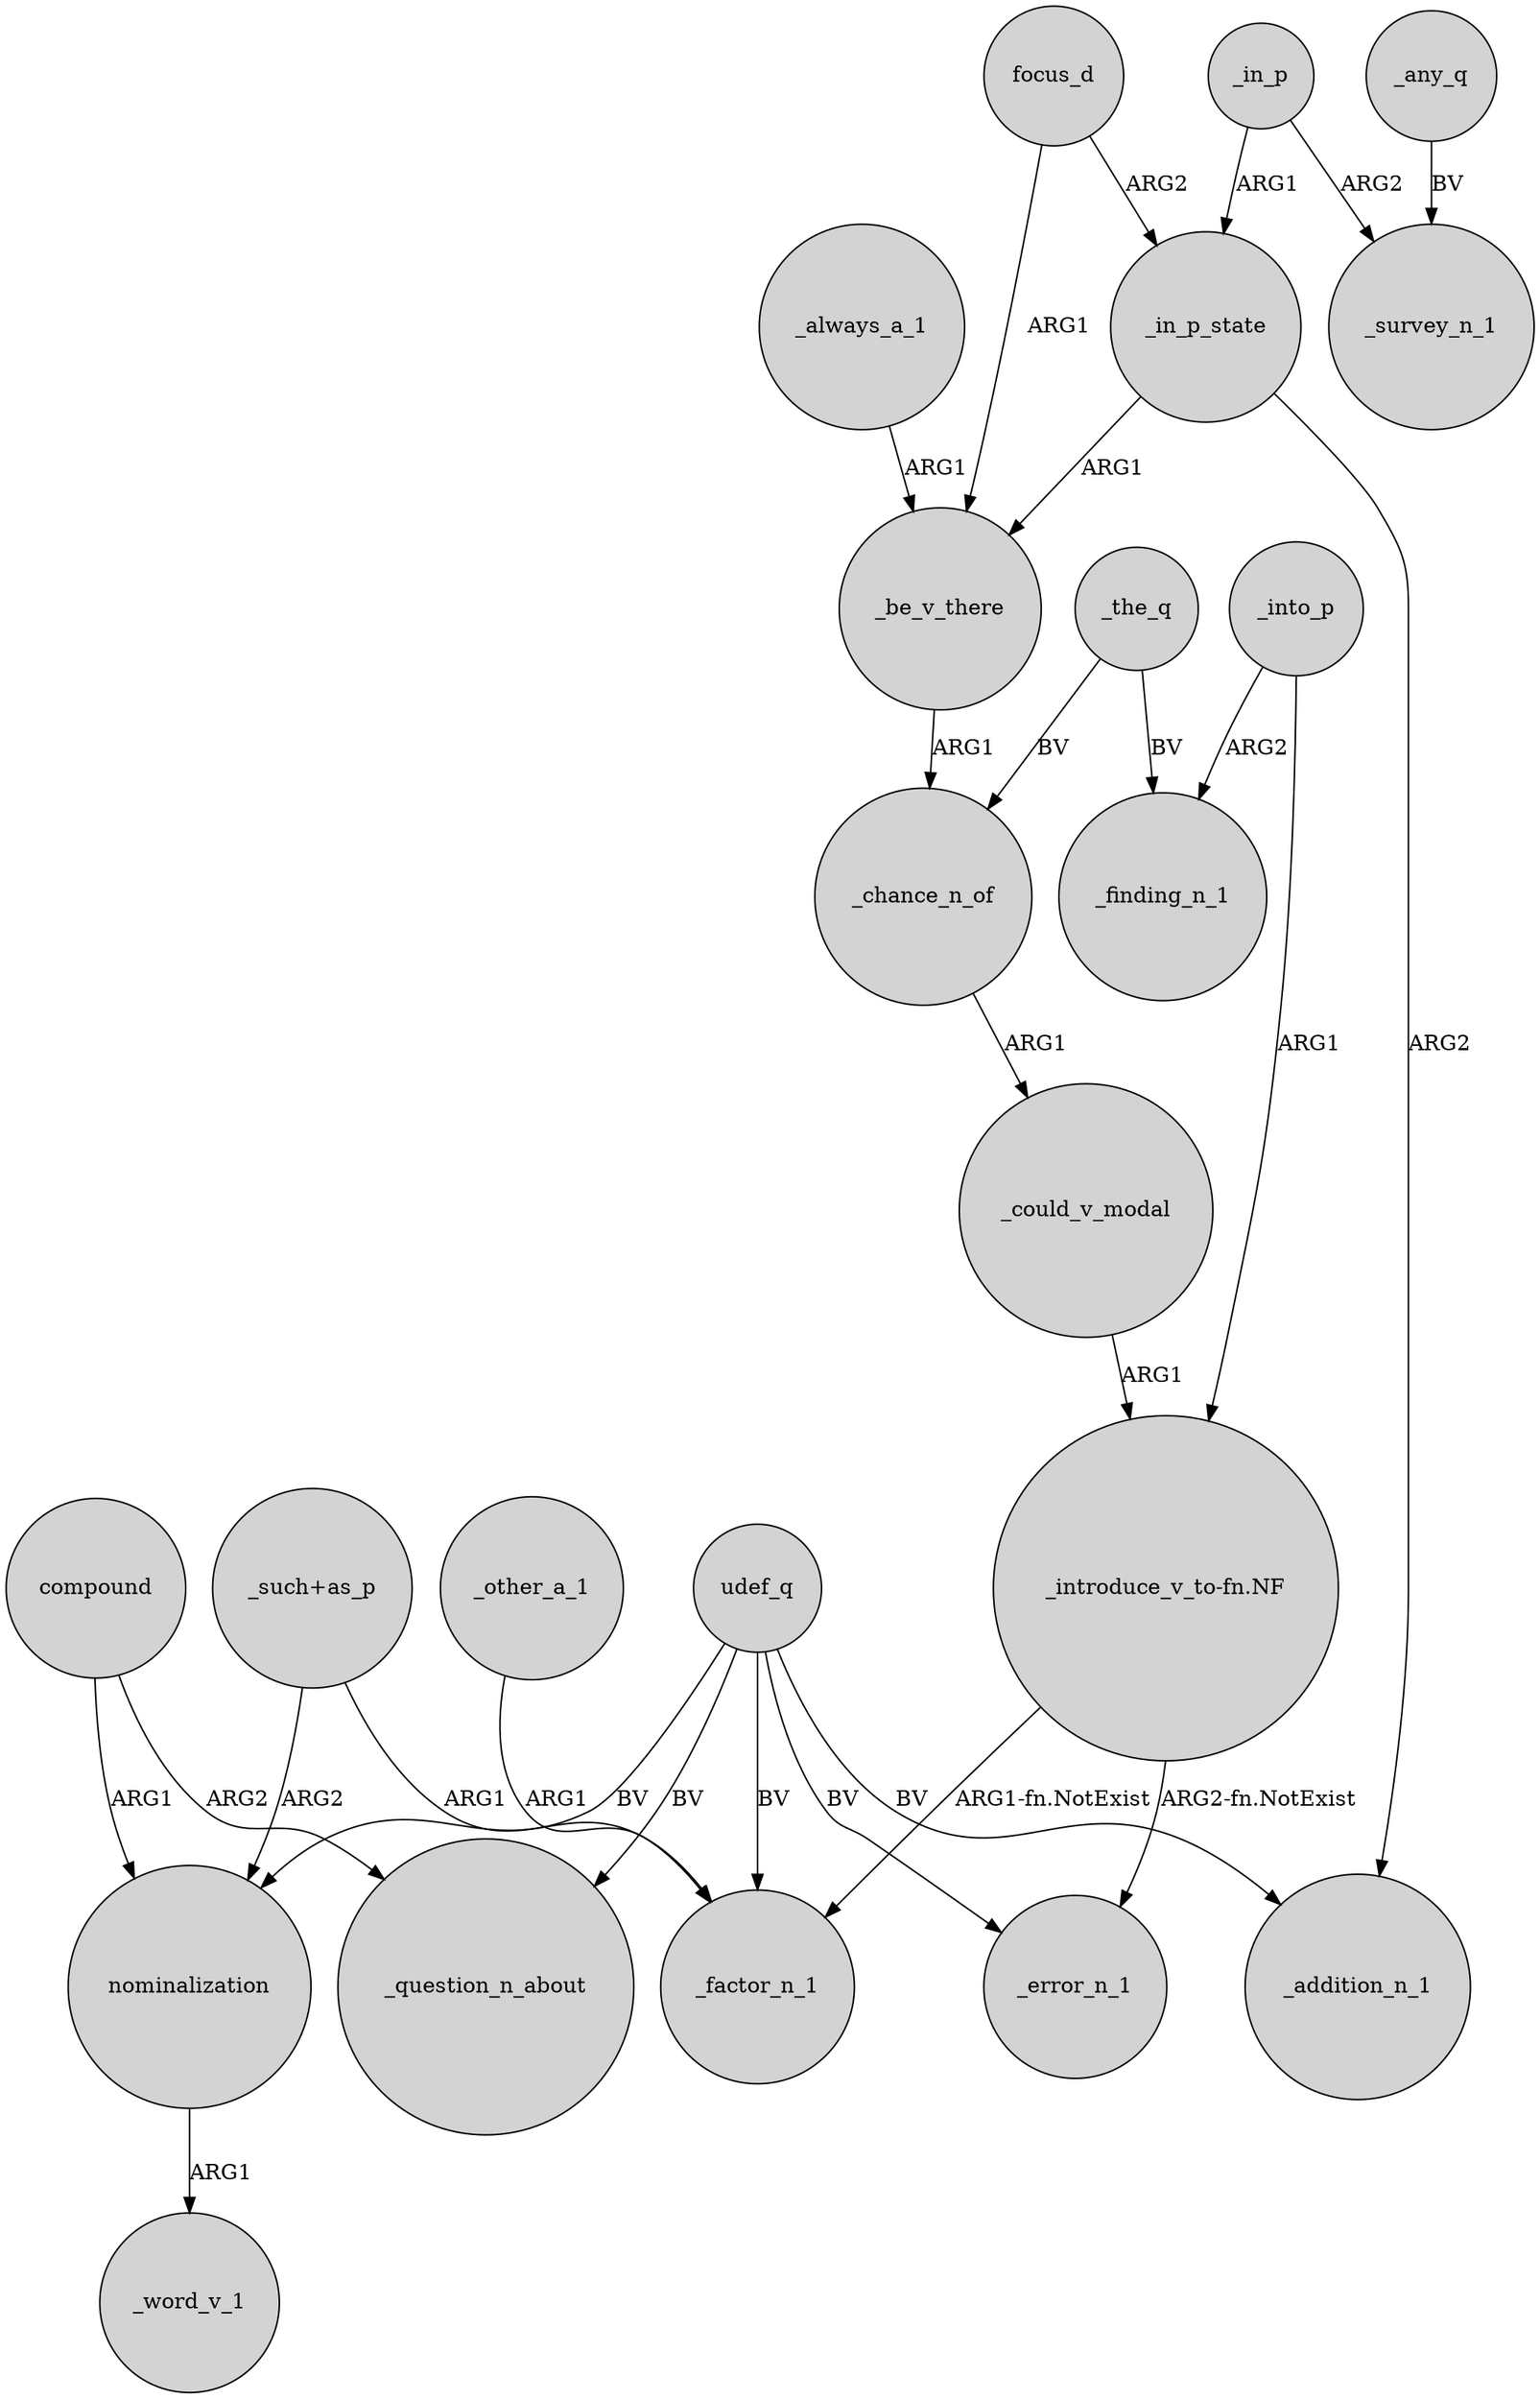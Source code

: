 digraph {
	node [shape=circle style=filled]
	"_such+as_p" -> nominalization [label=ARG2]
	_always_a_1 -> _be_v_there [label=ARG1]
	focus_d -> _in_p_state [label=ARG2]
	udef_q -> _question_n_about [label=BV]
	_chance_n_of -> _could_v_modal [label=ARG1]
	nominalization -> _word_v_1 [label=ARG1]
	_the_q -> _finding_n_1 [label=BV]
	_in_p -> _in_p_state [label=ARG1]
	"_such+as_p" -> _factor_n_1 [label=ARG1]
	_into_p -> _finding_n_1 [label=ARG2]
	compound -> _question_n_about [label=ARG2]
	_in_p -> _survey_n_1 [label=ARG2]
	_other_a_1 -> _factor_n_1 [label=ARG1]
	_in_p_state -> _be_v_there [label=ARG1]
	udef_q -> nominalization [label=BV]
	_could_v_modal -> "_introduce_v_to-fn.NF" [label=ARG1]
	_be_v_there -> _chance_n_of [label=ARG1]
	"_introduce_v_to-fn.NF" -> _factor_n_1 [label="ARG1-fn.NotExist"]
	_in_p_state -> _addition_n_1 [label=ARG2]
	focus_d -> _be_v_there [label=ARG1]
	_the_q -> _chance_n_of [label=BV]
	udef_q -> _error_n_1 [label=BV]
	udef_q -> _factor_n_1 [label=BV]
	_any_q -> _survey_n_1 [label=BV]
	compound -> nominalization [label=ARG1]
	_into_p -> "_introduce_v_to-fn.NF" [label=ARG1]
	udef_q -> _addition_n_1 [label=BV]
	"_introduce_v_to-fn.NF" -> _error_n_1 [label="ARG2-fn.NotExist"]
}
